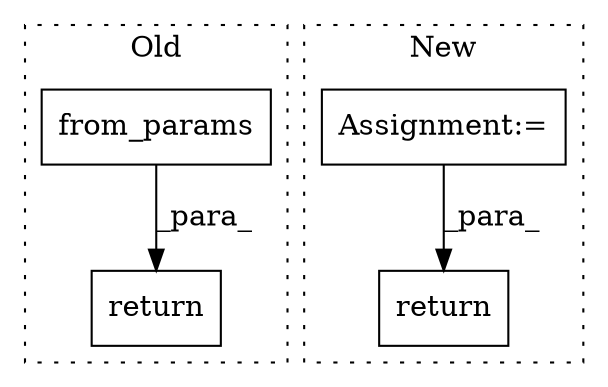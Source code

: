 digraph G {
subgraph cluster0 {
1 [label="from_params" a="32" s="2047,2080" l="12,1" shape="box"];
4 [label="return" a="41" s="2018" l="7" shape="box"];
label = "Old";
style="dotted";
}
subgraph cluster1 {
2 [label="return" a="41" s="1631" l="7" shape="box"];
3 [label="Assignment:=" a="7" s="1554" l="1" shape="box"];
label = "New";
style="dotted";
}
1 -> 4 [label="_para_"];
3 -> 2 [label="_para_"];
}